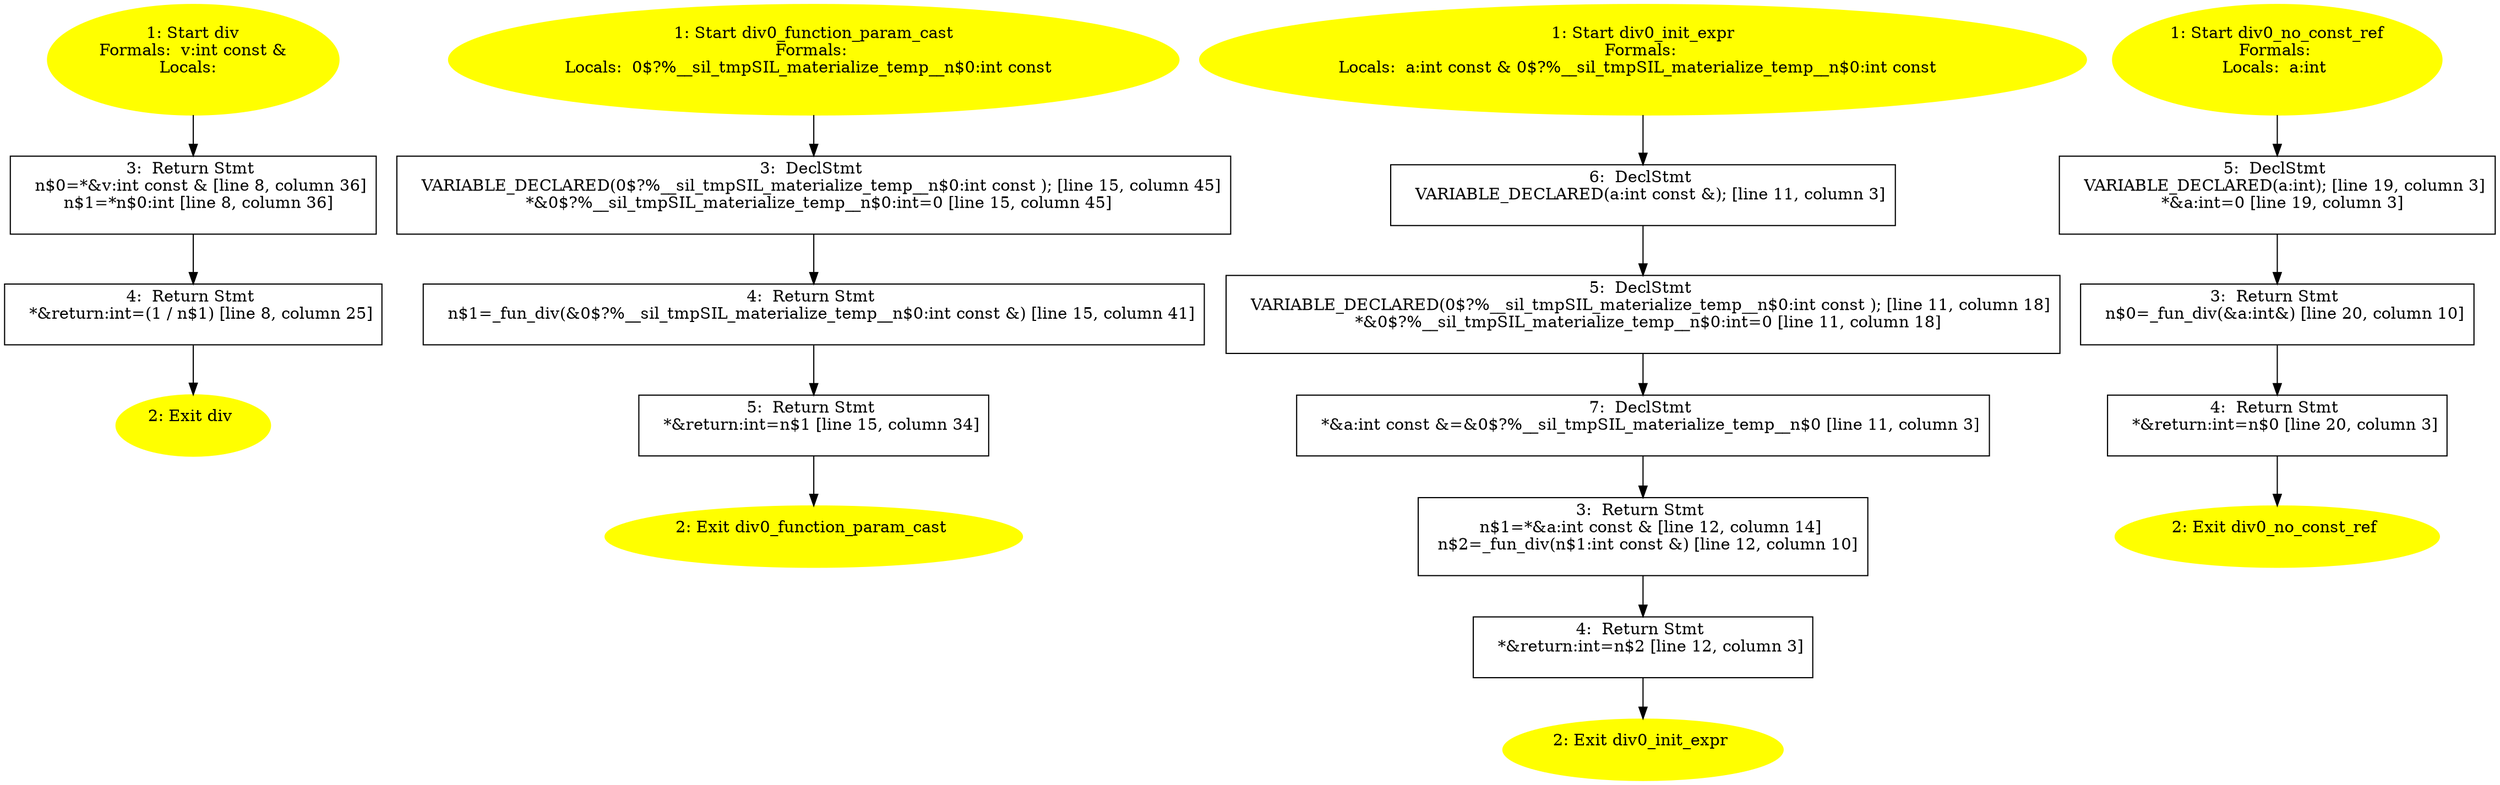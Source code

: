 /* @generated */
digraph cfg {
"div#1879538779647861770.84b17ea73594d098_1" [label="1: Start div\nFormals:  v:int const &\nLocals:  \n  " color=yellow style=filled]
	

	 "div#1879538779647861770.84b17ea73594d098_1" -> "div#1879538779647861770.84b17ea73594d098_3" ;
"div#1879538779647861770.84b17ea73594d098_2" [label="2: Exit div \n  " color=yellow style=filled]
	

"div#1879538779647861770.84b17ea73594d098_3" [label="3:  Return Stmt \n   n$0=*&v:int const & [line 8, column 36]\n  n$1=*n$0:int [line 8, column 36]\n " shape="box"]
	

	 "div#1879538779647861770.84b17ea73594d098_3" -> "div#1879538779647861770.84b17ea73594d098_4" ;
"div#1879538779647861770.84b17ea73594d098_4" [label="4:  Return Stmt \n   *&return:int=(1 / n$1) [line 8, column 25]\n " shape="box"]
	

	 "div#1879538779647861770.84b17ea73594d098_4" -> "div#1879538779647861770.84b17ea73594d098_2" ;
"div0_function_param_cast#10492767.071b9a9b757a9140_1" [label="1: Start div0_function_param_cast\nFormals: \nLocals:  0$?%__sil_tmpSIL_materialize_temp__n$0:int const  \n  " color=yellow style=filled]
	

	 "div0_function_param_cast#10492767.071b9a9b757a9140_1" -> "div0_function_param_cast#10492767.071b9a9b757a9140_3" ;
"div0_function_param_cast#10492767.071b9a9b757a9140_2" [label="2: Exit div0_function_param_cast \n  " color=yellow style=filled]
	

"div0_function_param_cast#10492767.071b9a9b757a9140_3" [label="3:  DeclStmt \n   VARIABLE_DECLARED(0$?%__sil_tmpSIL_materialize_temp__n$0:int const ); [line 15, column 45]\n  *&0$?%__sil_tmpSIL_materialize_temp__n$0:int=0 [line 15, column 45]\n " shape="box"]
	

	 "div0_function_param_cast#10492767.071b9a9b757a9140_3" -> "div0_function_param_cast#10492767.071b9a9b757a9140_4" ;
"div0_function_param_cast#10492767.071b9a9b757a9140_4" [label="4:  Return Stmt \n   n$1=_fun_div(&0$?%__sil_tmpSIL_materialize_temp__n$0:int const &) [line 15, column 41]\n " shape="box"]
	

	 "div0_function_param_cast#10492767.071b9a9b757a9140_4" -> "div0_function_param_cast#10492767.071b9a9b757a9140_5" ;
"div0_function_param_cast#10492767.071b9a9b757a9140_5" [label="5:  Return Stmt \n   *&return:int=n$1 [line 15, column 34]\n " shape="box"]
	

	 "div0_function_param_cast#10492767.071b9a9b757a9140_5" -> "div0_function_param_cast#10492767.071b9a9b757a9140_2" ;
"div0_init_expr#164298697149792666.46e79db6a434bbf3_1" [label="1: Start div0_init_expr\nFormals: \nLocals:  a:int const & 0$?%__sil_tmpSIL_materialize_temp__n$0:int const  \n  " color=yellow style=filled]
	

	 "div0_init_expr#164298697149792666.46e79db6a434bbf3_1" -> "div0_init_expr#164298697149792666.46e79db6a434bbf3_6" ;
"div0_init_expr#164298697149792666.46e79db6a434bbf3_2" [label="2: Exit div0_init_expr \n  " color=yellow style=filled]
	

"div0_init_expr#164298697149792666.46e79db6a434bbf3_3" [label="3:  Return Stmt \n   n$1=*&a:int const & [line 12, column 14]\n  n$2=_fun_div(n$1:int const &) [line 12, column 10]\n " shape="box"]
	

	 "div0_init_expr#164298697149792666.46e79db6a434bbf3_3" -> "div0_init_expr#164298697149792666.46e79db6a434bbf3_4" ;
"div0_init_expr#164298697149792666.46e79db6a434bbf3_4" [label="4:  Return Stmt \n   *&return:int=n$2 [line 12, column 3]\n " shape="box"]
	

	 "div0_init_expr#164298697149792666.46e79db6a434bbf3_4" -> "div0_init_expr#164298697149792666.46e79db6a434bbf3_2" ;
"div0_init_expr#164298697149792666.46e79db6a434bbf3_5" [label="5:  DeclStmt \n   VARIABLE_DECLARED(0$?%__sil_tmpSIL_materialize_temp__n$0:int const ); [line 11, column 18]\n  *&0$?%__sil_tmpSIL_materialize_temp__n$0:int=0 [line 11, column 18]\n " shape="box"]
	

	 "div0_init_expr#164298697149792666.46e79db6a434bbf3_5" -> "div0_init_expr#164298697149792666.46e79db6a434bbf3_7" ;
"div0_init_expr#164298697149792666.46e79db6a434bbf3_6" [label="6:  DeclStmt \n   VARIABLE_DECLARED(a:int const &); [line 11, column 3]\n " shape="box"]
	

	 "div0_init_expr#164298697149792666.46e79db6a434bbf3_6" -> "div0_init_expr#164298697149792666.46e79db6a434bbf3_5" ;
"div0_init_expr#164298697149792666.46e79db6a434bbf3_7" [label="7:  DeclStmt \n   *&a:int const &=&0$?%__sil_tmpSIL_materialize_temp__n$0 [line 11, column 3]\n " shape="box"]
	

	 "div0_init_expr#164298697149792666.46e79db6a434bbf3_7" -> "div0_init_expr#164298697149792666.46e79db6a434bbf3_3" ;
"div0_no_const_ref#243586043927292.329c6a0e35fd9b4b_1" [label="1: Start div0_no_const_ref\nFormals: \nLocals:  a:int \n  " color=yellow style=filled]
	

	 "div0_no_const_ref#243586043927292.329c6a0e35fd9b4b_1" -> "div0_no_const_ref#243586043927292.329c6a0e35fd9b4b_5" ;
"div0_no_const_ref#243586043927292.329c6a0e35fd9b4b_2" [label="2: Exit div0_no_const_ref \n  " color=yellow style=filled]
	

"div0_no_const_ref#243586043927292.329c6a0e35fd9b4b_3" [label="3:  Return Stmt \n   n$0=_fun_div(&a:int&) [line 20, column 10]\n " shape="box"]
	

	 "div0_no_const_ref#243586043927292.329c6a0e35fd9b4b_3" -> "div0_no_const_ref#243586043927292.329c6a0e35fd9b4b_4" ;
"div0_no_const_ref#243586043927292.329c6a0e35fd9b4b_4" [label="4:  Return Stmt \n   *&return:int=n$0 [line 20, column 3]\n " shape="box"]
	

	 "div0_no_const_ref#243586043927292.329c6a0e35fd9b4b_4" -> "div0_no_const_ref#243586043927292.329c6a0e35fd9b4b_2" ;
"div0_no_const_ref#243586043927292.329c6a0e35fd9b4b_5" [label="5:  DeclStmt \n   VARIABLE_DECLARED(a:int); [line 19, column 3]\n  *&a:int=0 [line 19, column 3]\n " shape="box"]
	

	 "div0_no_const_ref#243586043927292.329c6a0e35fd9b4b_5" -> "div0_no_const_ref#243586043927292.329c6a0e35fd9b4b_3" ;
}
